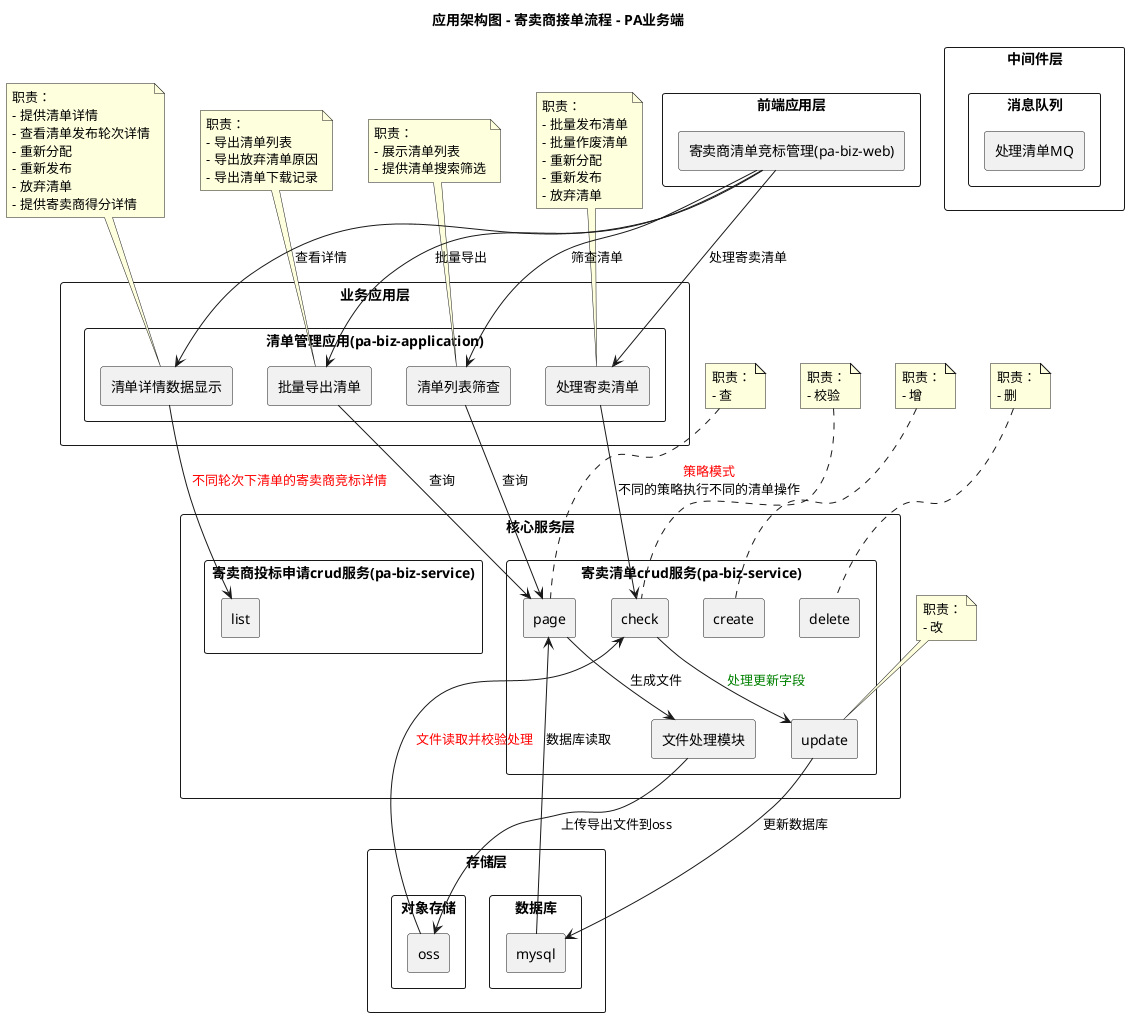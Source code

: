 
@startuml
' 设置标题
title 应用架构图 - 寄卖商接单流程 - PA业务端

' 定义样式
skinparam packageStyle rectangle
skinparam componentStyle rectangle

' 定义应用层
package "前端应用层" {
    [寄卖商清单竞标管理(pa-biz-web)] as web_admin
}

' 定义业务应用层
package "业务应用层" {
    package "清单管理应用(pa-biz-application)" {
        [清单列表筛查] as listing_search
        [处理寄卖清单] as handle_listing
        [批量导出清单] as batch_export


        [清单详情数据显示] as listing_detail
    }
}

' 定义服务层
package "核心服务层" {
    package "寄卖清单crud服务(pa-biz-service)" {
        [文件处理模块] as file_module

        [page] as search_module
        [create] as create_module
        [check] as check_module
        [update] as update_module
        [delete] as delete_module
    }

    package "寄卖商投标申请crud服务(pa-biz-service)" {
        [list] as list_module
    }
}

' 定义中间件层
package "中间件层" {
    package "消息队列" {
        [处理清单MQ] as handle_listing_mq
    }
}

package "存储层" {
    package "数据库" {
        [mysql] as mysql
    }
    package "对象存储" {
        [oss] as oss
    }
}

' 定义数据流向和职责关系
web_admin --> listing_search : 筛查清单
web_admin --> handle_listing : 处理寄卖清单
web_admin --> batch_export : 批量导出
web_admin --> listing_detail : 查看详情

listing_search --> search_module : 查询
mysql --> search_module : 数据库读取

batch_export --> search_module : 查询
search_module --> file_module : 生成文件
file_module --> oss : 上传导出文件到oss

handle_listing -down-> check_module : <color #red>策略模式\n不同的策略执行不同的清单操作
oss -down-> check_module : <color #red>文件读取并校验处理
check_module -down-> update_module : <color #green>处理更新字段
update_module --> mysql : 更新数据库

listing_detail --> list_module : <color #red>不同轮次下清单的寄卖商竞标详情


note top of listing_search
  职责：
  - 展示清单列表
  - 提供清单搜索筛选
end note

note top of handle_listing
  职责：
  - 批量发布清单
  - 批量作废清单
  - 重新分配
  - 重新发布
  - 放弃清单
end note

note top of batch_export
  职责：
  - 导出清单列表
  - 导出放弃清单原因
  - 导出清单下载记录
end note


note top of listing_detail
  职责：
  - 提供清单详情
  - 查看清单发布轮次详情
  - 重新分配
  - 重新发布
  - 放弃清单
  - 提供寄卖商得分详情
end note

note top of search_module
  职责：
  - 查
end note

note top of create_module
  职责：
  - 增
end note
note top of check_module
  职责：
  - 校验
end note
note top of update_module
  职责：
  - 改
end note
note top of delete_module
  职责：
  - 删
end note
@enduml